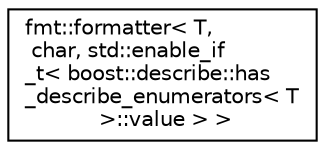 digraph "Graphical Class Hierarchy"
{
 // LATEX_PDF_SIZE
  edge [fontname="Helvetica",fontsize="10",labelfontname="Helvetica",labelfontsize="10"];
  node [fontname="Helvetica",fontsize="10",shape=record];
  rankdir="LR";
  Node0 [label="fmt::formatter\< T,\l char, std::enable_if\l_t\< boost::describe::has\l_describe_enumerators\< T\l \>::value \> \>",height=0.2,width=0.4,color="black", fillcolor="white", style="filled",URL="$structfmt_1_1formatter_3_01_t_00_01char_00_01std_1_1enable__if__t_3_01boost_1_1describe_1_1has__82caa5c447a9324d6094a99b0fdff09a.html",tooltip="templated formatter for all classes that were 'described' using boost/describe macros."];
}
